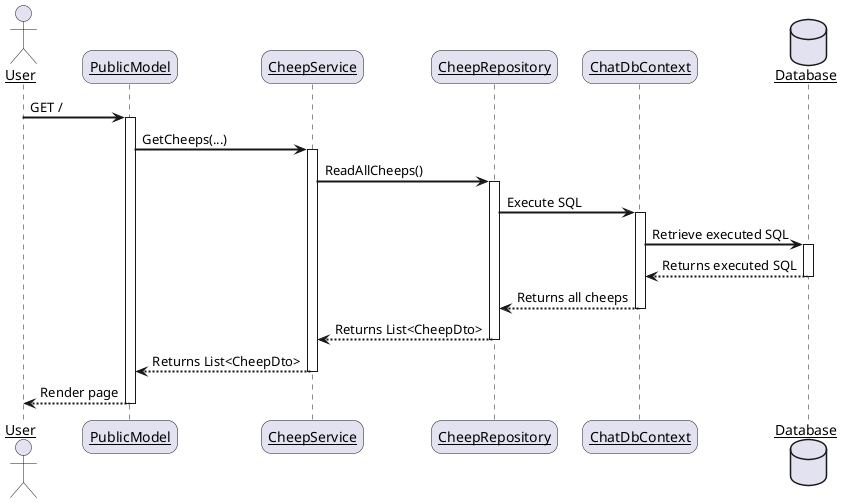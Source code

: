@startuml Public Timeline sequence diagram
skinparam sequenceArrowThickness 2
skinparam roundcorner 20
skinparam sequenceParticipant underline

actor  User
participant PublicModel
participant CheepService 
participant CheepRepository 
participant ChatDbContext
database Database

User -> PublicModel: GET /
activate PublicModel

PublicModel -> CheepService: GetCheeps(...)
activate CheepService

CheepService -> CheepRepository: ReadAllCheeps()
activate CheepRepository

CheepRepository -> ChatDbContext: Execute SQL
activate ChatDbContext

ChatDbContext -> Database: Retrieve executed SQL
activate Database

Database --> ChatDbContext: Returns executed SQL 
deactivate Database

ChatDbContext --> CheepRepository: Returns all cheeps
deactivate ChatDbContext

CheepRepository --> CheepService: Returns List<CheepDto>
deactivate CheepRepository

CheepService --> PublicModel: Returns List<CheepDto>
deactivate CheepService

PublicModel --> User: Render page
deactivate PublicModel

@enduml
